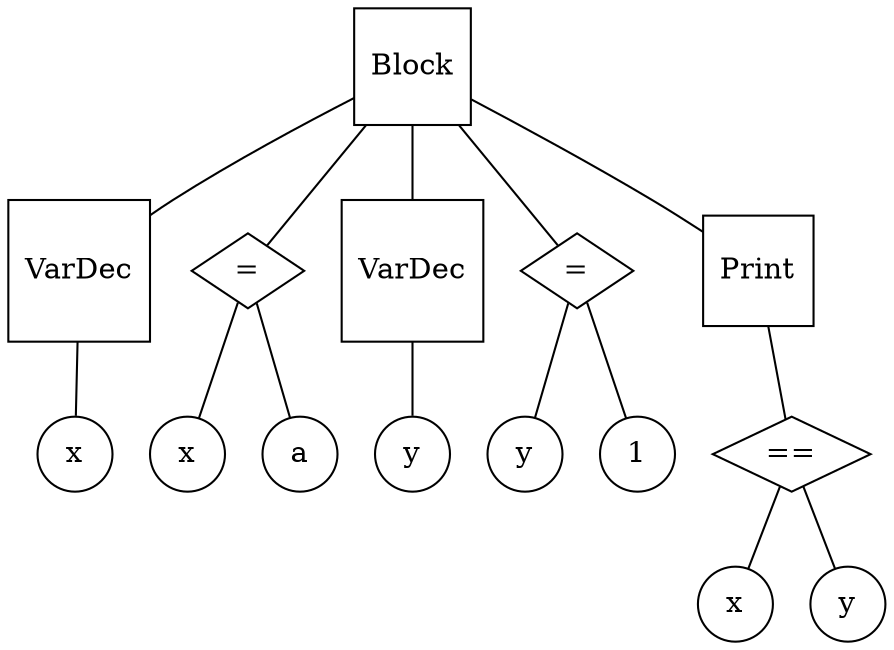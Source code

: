 graph g {
n0 [label = "Block", shape="square"]
n1 [label = "VarDec", shape="square"]
n2 [label = "x", shape="circle"]
n3 [label = "x", shape="circle"]
n4 [label = "=", shape="diamond"]
n5 [label = "a", shape="circle"]
n6 [label = "VarDec", shape="square"]
n7 [label = "y", shape="circle"]
n8 [label = "y", shape="circle"]
n9 [label = "=", shape="diamond"]
n10 [label = "1", shape="circle"]
n11 [label = "Print", shape="square"]
n12 [label = "x", shape="circle"]
n13 [label = "==", shape="diamond"]
n14 [label = "y", shape="circle"]

"n1" -- "n2"
"n0" -- "n1"
"n4" -- "n3"
"n4" -- "n5"
"n0" -- "n4"
"n6" -- "n7"
"n0" -- "n6"
"n9" -- "n8"
"n9" -- "n10"
"n0" -- "n9"
"n13" -- "n12"
"n13" -- "n14"
"n11" -- "n13"
"n0" -- "n11"
}